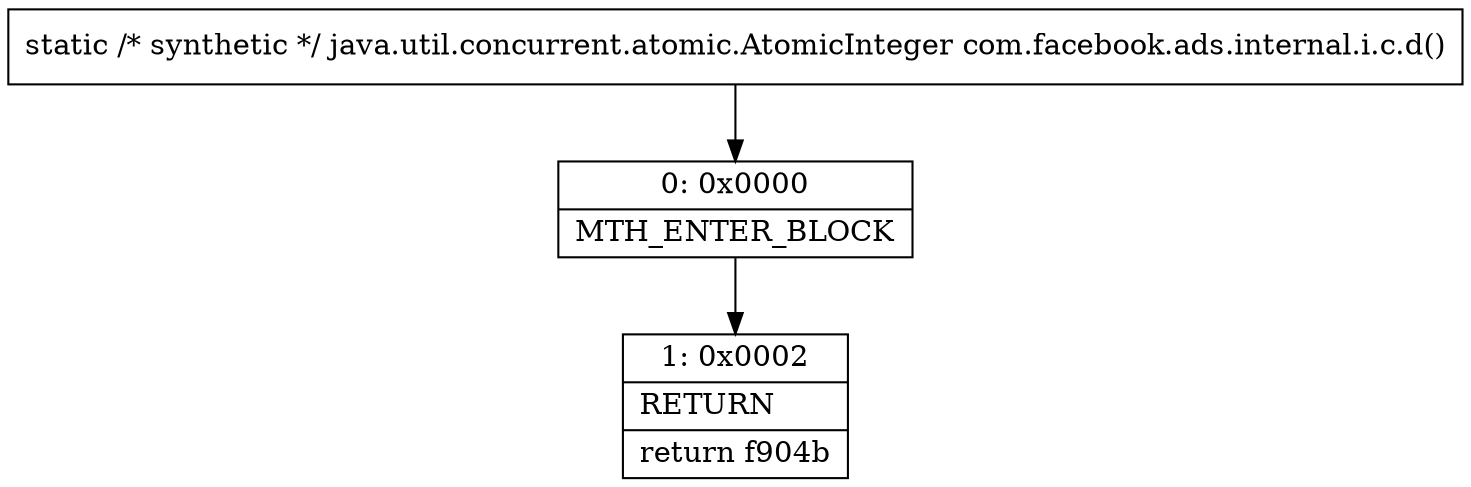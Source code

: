 digraph "CFG forcom.facebook.ads.internal.i.c.d()Ljava\/util\/concurrent\/atomic\/AtomicInteger;" {
Node_0 [shape=record,label="{0\:\ 0x0000|MTH_ENTER_BLOCK\l}"];
Node_1 [shape=record,label="{1\:\ 0x0002|RETURN\l|return f904b\l}"];
MethodNode[shape=record,label="{static \/* synthetic *\/ java.util.concurrent.atomic.AtomicInteger com.facebook.ads.internal.i.c.d() }"];
MethodNode -> Node_0;
Node_0 -> Node_1;
}


